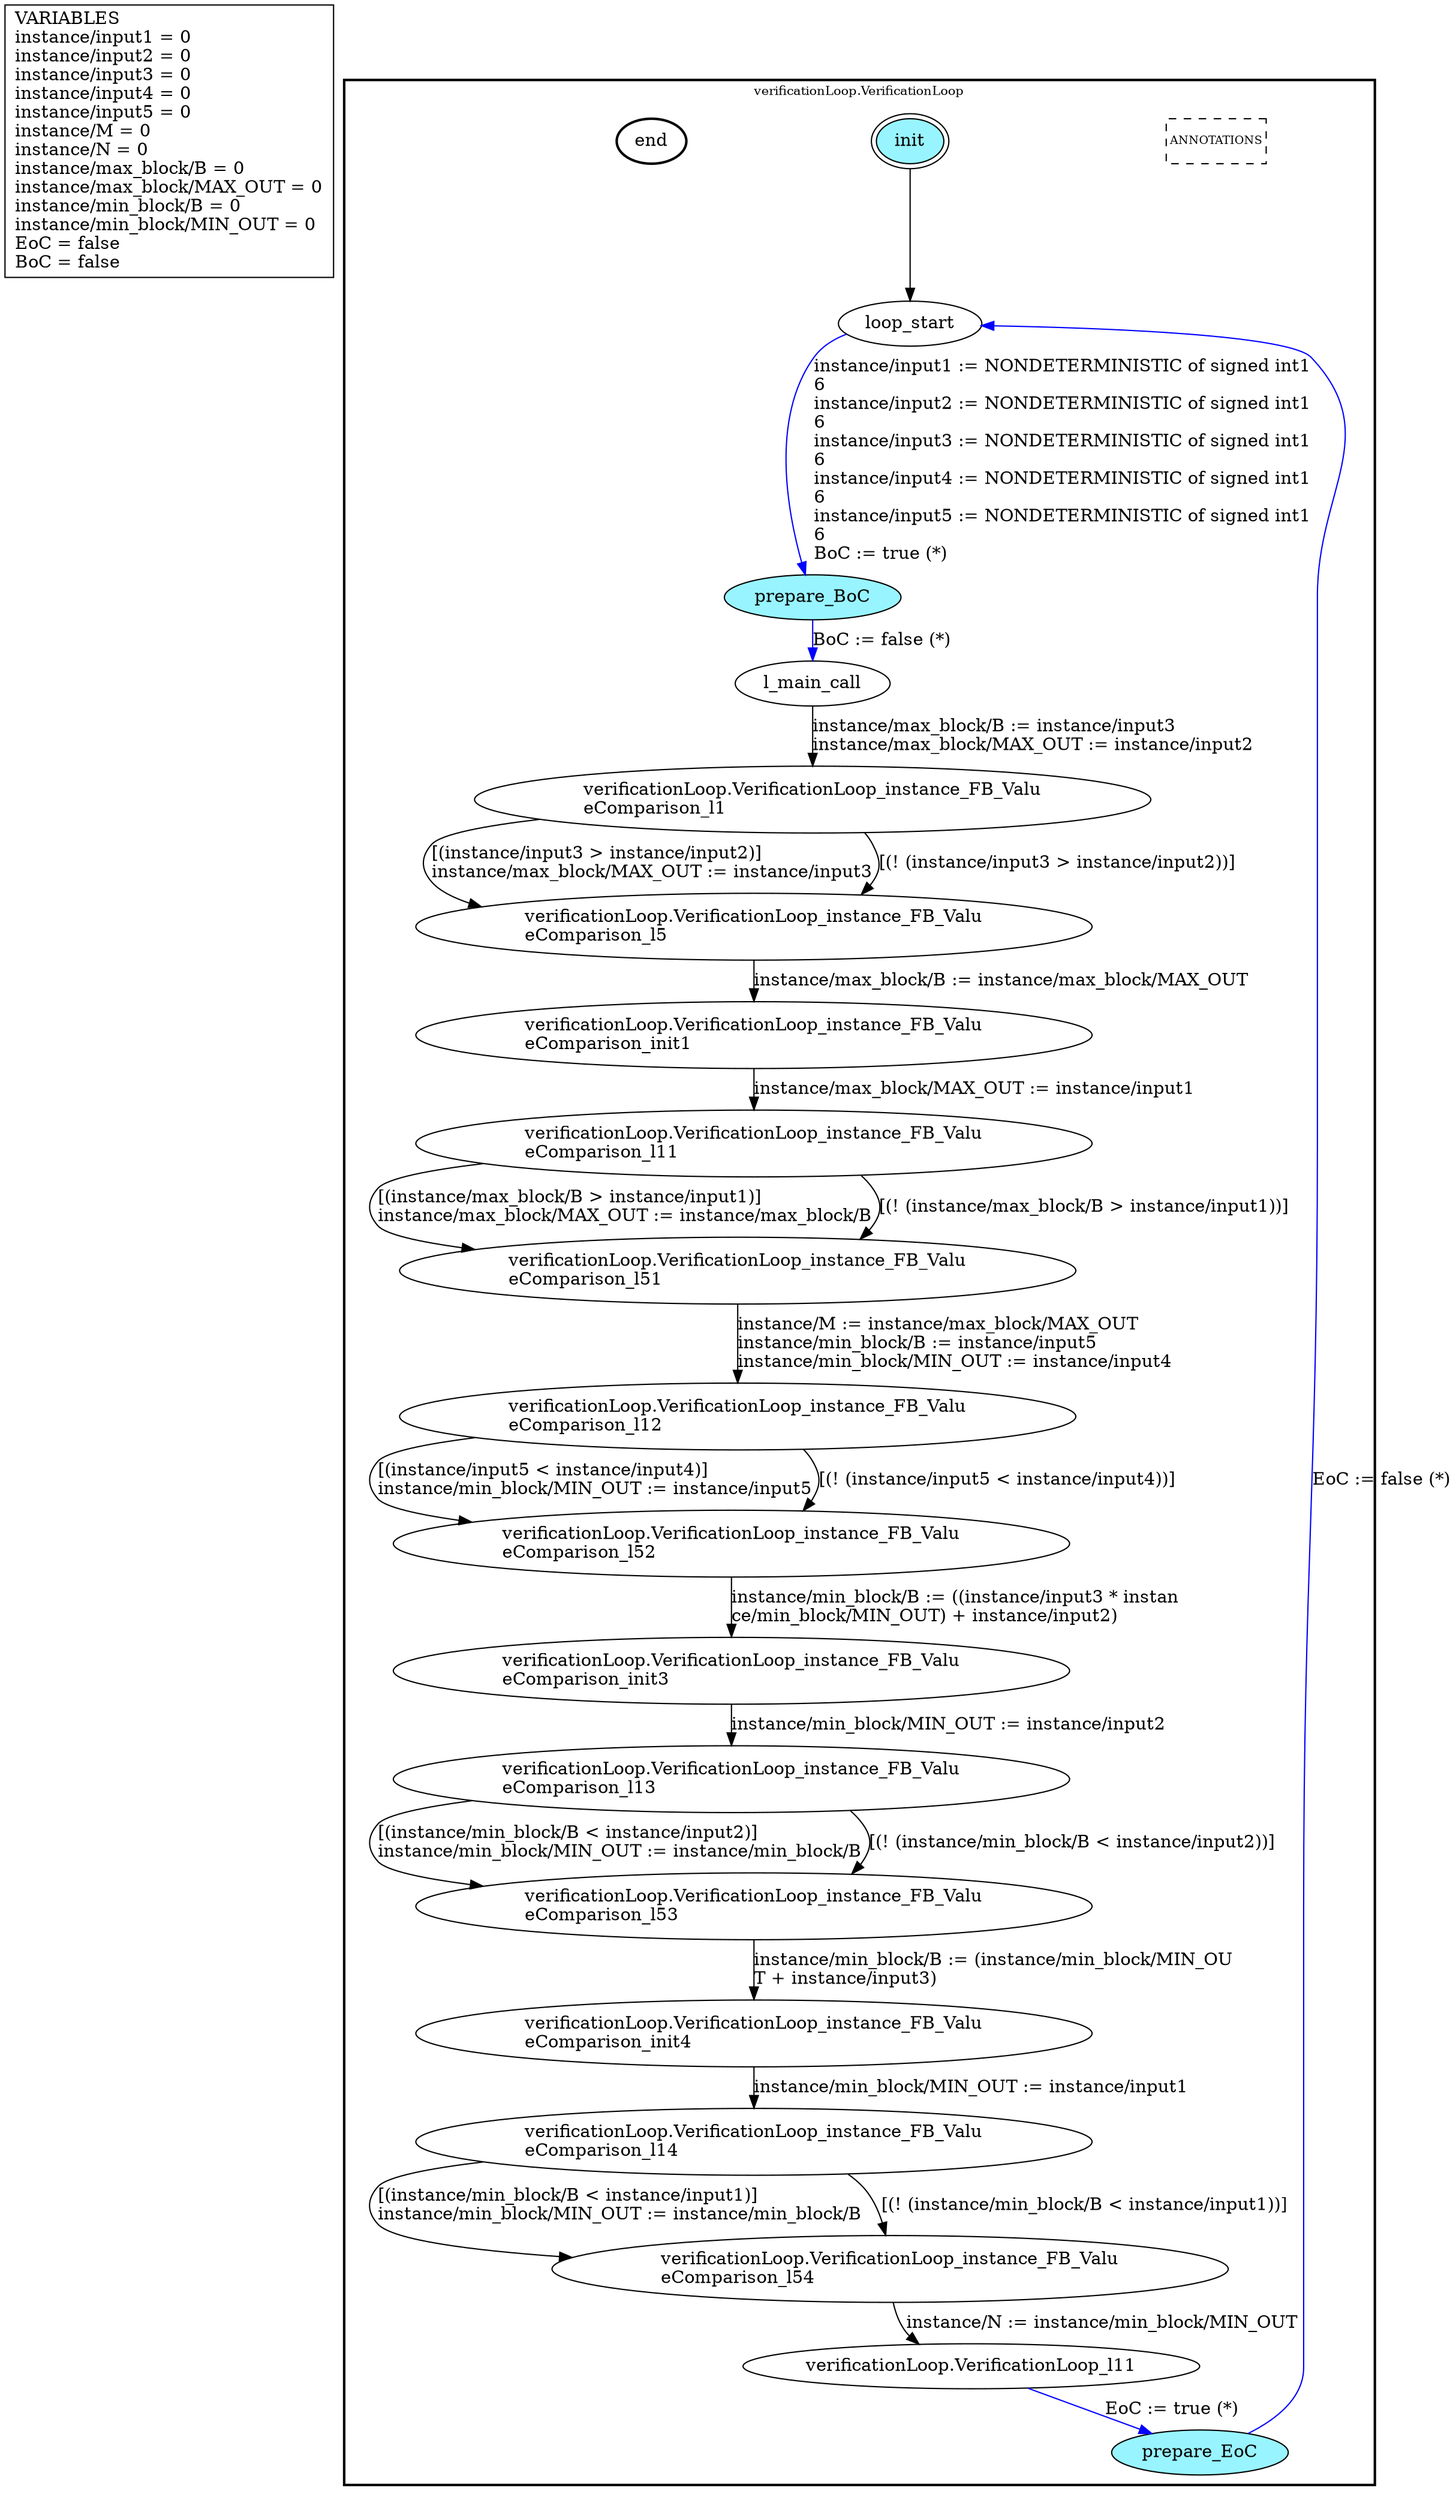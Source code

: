 digraph G {
	vars_declaration_pseudonode_network [
		label="VARIABLES\linstance/input1 = 0\linstance/input2 = 0\linstance/input3 = 0\linstance/input4 = 0\linstance/input5 = 0\linstance/M = 0\linstance/N = 0\linstance/max_block/B = 0\linstance/max_block/MAX_OUT = 0\linstance/min_block/B = 0\linstance/min_block/MIN_OUT = 0\lEoC = false\lBoC = false\l",
		fillcolor="lightgray", shape="rectangle"];
	subgraph clusterverificationLoop_VerificationLoop {
		node [style="filled"];
		style=bold;
		color="black";
		fontsize=10;
		ranksep=0.4;
		
		label="verificationLoop.VerificationLoop";
		
		annotations_pseudonode_verificationLoop_VerificationLoop [
			label="ANNOTATIONS",
			fontsize=9, margin="0.04,0.04", fillcolor="white", shape="rectangle", style="dashed"];
		
		init_verificationLoop_VerificationLoop [label="init", color="black", fillcolor="cadetblue1", peripheries=2, shape="ellipse"];
		end_verificationLoop_VerificationLoop [label="end", color="black", fillcolor="cadetblue1", style=bold, shape="ellipse"];
		loop_start_verificationLoop_VerificationLoop [label="loop_start", color="black", fillcolor="white", shape="ellipse"];
		prepare_BoC_verificationLoop_VerificationLoop [label="prepare_BoC", color="black", fillcolor="cadetblue1", shape="ellipse"];
		l_main_call_verificationLoop_VerificationLoop [label="l_main_call", color="black", fillcolor="white", shape="ellipse"];
		prepare_EoC_verificationLoop_VerificationLoop [label="prepare_EoC", color="black", fillcolor="cadetblue1", shape="ellipse"];
		verificationLoop_VerificationLoop_l11_verificationLoop_VerificationLoop [label="verificationLoop.VerificationLoop_l11", color="black", fillcolor="white", shape="ellipse"];
		verificationLoop_VerificationLoop_instance_FB_ValueComparison_l1_verificationLoop_VerificationLoop [label="verificationLoop.VerificationLoop_instance_FB_Valu\leComparison_l1\l", color="black", fillcolor="white", shape="ellipse"];
		verificationLoop_VerificationLoop_instance_FB_ValueComparison_l5_verificationLoop_VerificationLoop [label="verificationLoop.VerificationLoop_instance_FB_Valu\leComparison_l5\l", color="black", fillcolor="white", shape="ellipse"];
		verificationLoop_VerificationLoop_instance_FB_ValueComparison_init1_verificationLoop_VerificationLoop [label="verificationLoop.VerificationLoop_instance_FB_Valu\leComparison_init1\l", color="black", fillcolor="white", shape="ellipse"];
		verificationLoop_VerificationLoop_instance_FB_ValueComparison_l11_verificationLoop_VerificationLoop [label="verificationLoop.VerificationLoop_instance_FB_Valu\leComparison_l11\l", color="black", fillcolor="white", shape="ellipse"];
		verificationLoop_VerificationLoop_instance_FB_ValueComparison_l51_verificationLoop_VerificationLoop [label="verificationLoop.VerificationLoop_instance_FB_Valu\leComparison_l51\l", color="black", fillcolor="white", shape="ellipse"];
		verificationLoop_VerificationLoop_instance_FB_ValueComparison_l12_verificationLoop_VerificationLoop [label="verificationLoop.VerificationLoop_instance_FB_Valu\leComparison_l12\l", color="black", fillcolor="white", shape="ellipse"];
		verificationLoop_VerificationLoop_instance_FB_ValueComparison_l52_verificationLoop_VerificationLoop [label="verificationLoop.VerificationLoop_instance_FB_Valu\leComparison_l52\l", color="black", fillcolor="white", shape="ellipse"];
		verificationLoop_VerificationLoop_instance_FB_ValueComparison_init3_verificationLoop_VerificationLoop [label="verificationLoop.VerificationLoop_instance_FB_Valu\leComparison_init3\l", color="black", fillcolor="white", shape="ellipse"];
		verificationLoop_VerificationLoop_instance_FB_ValueComparison_l13_verificationLoop_VerificationLoop [label="verificationLoop.VerificationLoop_instance_FB_Valu\leComparison_l13\l", color="black", fillcolor="white", shape="ellipse"];
		verificationLoop_VerificationLoop_instance_FB_ValueComparison_l53_verificationLoop_VerificationLoop [label="verificationLoop.VerificationLoop_instance_FB_Valu\leComparison_l53\l", color="black", fillcolor="white", shape="ellipse"];
		verificationLoop_VerificationLoop_instance_FB_ValueComparison_init4_verificationLoop_VerificationLoop [label="verificationLoop.VerificationLoop_instance_FB_Valu\leComparison_init4\l", color="black", fillcolor="white", shape="ellipse"];
		verificationLoop_VerificationLoop_instance_FB_ValueComparison_l14_verificationLoop_VerificationLoop [label="verificationLoop.VerificationLoop_instance_FB_Valu\leComparison_l14\l", color="black", fillcolor="white", shape="ellipse"];
		verificationLoop_VerificationLoop_instance_FB_ValueComparison_l54_verificationLoop_VerificationLoop [label="verificationLoop.VerificationLoop_instance_FB_Valu\leComparison_l54\l", color="black", fillcolor="white", shape="ellipse"];
		init_verificationLoop_VerificationLoop -> loop_start_verificationLoop_VerificationLoop [color="black", label=""];
		loop_start_verificationLoop_VerificationLoop -> prepare_BoC_verificationLoop_VerificationLoop [color="blue", label="instance/input1 := NONDETERMINISTIC of signed int1\l6\linstance/input2 := NONDETERMINISTIC of signed int1\l6\linstance/input3 := NONDETERMINISTIC of signed int1\l6\linstance/input4 := NONDETERMINISTIC of signed int1\l6\linstance/input5 := NONDETERMINISTIC of signed int1\l6\lBoC := true (*)\l"];
		prepare_BoC_verificationLoop_VerificationLoop -> l_main_call_verificationLoop_VerificationLoop [color="blue", label="BoC := false (*)"];
		verificationLoop_VerificationLoop_l11_verificationLoop_VerificationLoop -> prepare_EoC_verificationLoop_VerificationLoop [color="blue", label="EoC := true (*)"];
		prepare_EoC_verificationLoop_VerificationLoop -> loop_start_verificationLoop_VerificationLoop [color="blue", label="EoC := false (*)"];
		verificationLoop_VerificationLoop_instance_FB_ValueComparison_l1_verificationLoop_VerificationLoop -> verificationLoop_VerificationLoop_instance_FB_ValueComparison_l5_verificationLoop_VerificationLoop [color="black", label="[(instance/input3 > instance/input2)]\linstance/max_block/MAX_OUT := instance/input3\l"];
		verificationLoop_VerificationLoop_instance_FB_ValueComparison_l1_verificationLoop_VerificationLoop -> verificationLoop_VerificationLoop_instance_FB_ValueComparison_l5_verificationLoop_VerificationLoop [color="black", label="[(! (instance/input3 > instance/input2))]"];
		verificationLoop_VerificationLoop_instance_FB_ValueComparison_l5_verificationLoop_VerificationLoop -> verificationLoop_VerificationLoop_instance_FB_ValueComparison_init1_verificationLoop_VerificationLoop [color="black", label="instance/max_block/B := instance/max_block/MAX_OUT"];
		verificationLoop_VerificationLoop_instance_FB_ValueComparison_init1_verificationLoop_VerificationLoop -> verificationLoop_VerificationLoop_instance_FB_ValueComparison_l11_verificationLoop_VerificationLoop [color="black", label="instance/max_block/MAX_OUT := instance/input1"];
		verificationLoop_VerificationLoop_instance_FB_ValueComparison_l11_verificationLoop_VerificationLoop -> verificationLoop_VerificationLoop_instance_FB_ValueComparison_l51_verificationLoop_VerificationLoop [color="black", label="[(instance/max_block/B > instance/input1)]\linstance/max_block/MAX_OUT := instance/max_block/B\l"];
		verificationLoop_VerificationLoop_instance_FB_ValueComparison_l11_verificationLoop_VerificationLoop -> verificationLoop_VerificationLoop_instance_FB_ValueComparison_l51_verificationLoop_VerificationLoop [color="black", label="[(! (instance/max_block/B > instance/input1))]"];
		verificationLoop_VerificationLoop_instance_FB_ValueComparison_l51_verificationLoop_VerificationLoop -> verificationLoop_VerificationLoop_instance_FB_ValueComparison_l12_verificationLoop_VerificationLoop [color="black", label="instance/M := instance/max_block/MAX_OUT\linstance/min_block/B := instance/input5\linstance/min_block/MIN_OUT := instance/input4\l"];
		verificationLoop_VerificationLoop_instance_FB_ValueComparison_l12_verificationLoop_VerificationLoop -> verificationLoop_VerificationLoop_instance_FB_ValueComparison_l52_verificationLoop_VerificationLoop [color="black", label="[(instance/input5 < instance/input4)]\linstance/min_block/MIN_OUT := instance/input5\l"];
		verificationLoop_VerificationLoop_instance_FB_ValueComparison_l12_verificationLoop_VerificationLoop -> verificationLoop_VerificationLoop_instance_FB_ValueComparison_l52_verificationLoop_VerificationLoop [color="black", label="[(! (instance/input5 < instance/input4))]"];
		verificationLoop_VerificationLoop_instance_FB_ValueComparison_l52_verificationLoop_VerificationLoop -> verificationLoop_VerificationLoop_instance_FB_ValueComparison_init3_verificationLoop_VerificationLoop [color="black", label="instance/min_block/B := ((instance/input3 * instan\lce/min_block/MIN_OUT) + instance/input2)\l"];
		verificationLoop_VerificationLoop_instance_FB_ValueComparison_init3_verificationLoop_VerificationLoop -> verificationLoop_VerificationLoop_instance_FB_ValueComparison_l13_verificationLoop_VerificationLoop [color="black", label="instance/min_block/MIN_OUT := instance/input2"];
		verificationLoop_VerificationLoop_instance_FB_ValueComparison_l13_verificationLoop_VerificationLoop -> verificationLoop_VerificationLoop_instance_FB_ValueComparison_l53_verificationLoop_VerificationLoop [color="black", label="[(instance/min_block/B < instance/input2)]\linstance/min_block/MIN_OUT := instance/min_block/B\l"];
		verificationLoop_VerificationLoop_instance_FB_ValueComparison_l13_verificationLoop_VerificationLoop -> verificationLoop_VerificationLoop_instance_FB_ValueComparison_l53_verificationLoop_VerificationLoop [color="black", label="[(! (instance/min_block/B < instance/input2))]"];
		verificationLoop_VerificationLoop_instance_FB_ValueComparison_l53_verificationLoop_VerificationLoop -> verificationLoop_VerificationLoop_instance_FB_ValueComparison_init4_verificationLoop_VerificationLoop [color="black", label="instance/min_block/B := (instance/min_block/MIN_OU\lT + instance/input3)\l"];
		verificationLoop_VerificationLoop_instance_FB_ValueComparison_init4_verificationLoop_VerificationLoop -> verificationLoop_VerificationLoop_instance_FB_ValueComparison_l14_verificationLoop_VerificationLoop [color="black", label="instance/min_block/MIN_OUT := instance/input1"];
		verificationLoop_VerificationLoop_instance_FB_ValueComparison_l14_verificationLoop_VerificationLoop -> verificationLoop_VerificationLoop_instance_FB_ValueComparison_l54_verificationLoop_VerificationLoop [color="black", label="[(instance/min_block/B < instance/input1)]\linstance/min_block/MIN_OUT := instance/min_block/B\l"];
		verificationLoop_VerificationLoop_instance_FB_ValueComparison_l14_verificationLoop_VerificationLoop -> verificationLoop_VerificationLoop_instance_FB_ValueComparison_l54_verificationLoop_VerificationLoop [color="black", label="[(! (instance/min_block/B < instance/input1))]"];
		verificationLoop_VerificationLoop_instance_FB_ValueComparison_l54_verificationLoop_VerificationLoop -> verificationLoop_VerificationLoop_l11_verificationLoop_VerificationLoop [color="black", label="instance/N := instance/min_block/MIN_OUT"];
		l_main_call_verificationLoop_VerificationLoop -> verificationLoop_VerificationLoop_instance_FB_ValueComparison_l1_verificationLoop_VerificationLoop [color="black", label="instance/max_block/B := instance/input3\linstance/max_block/MAX_OUT := instance/input2\l"];
	}
}

